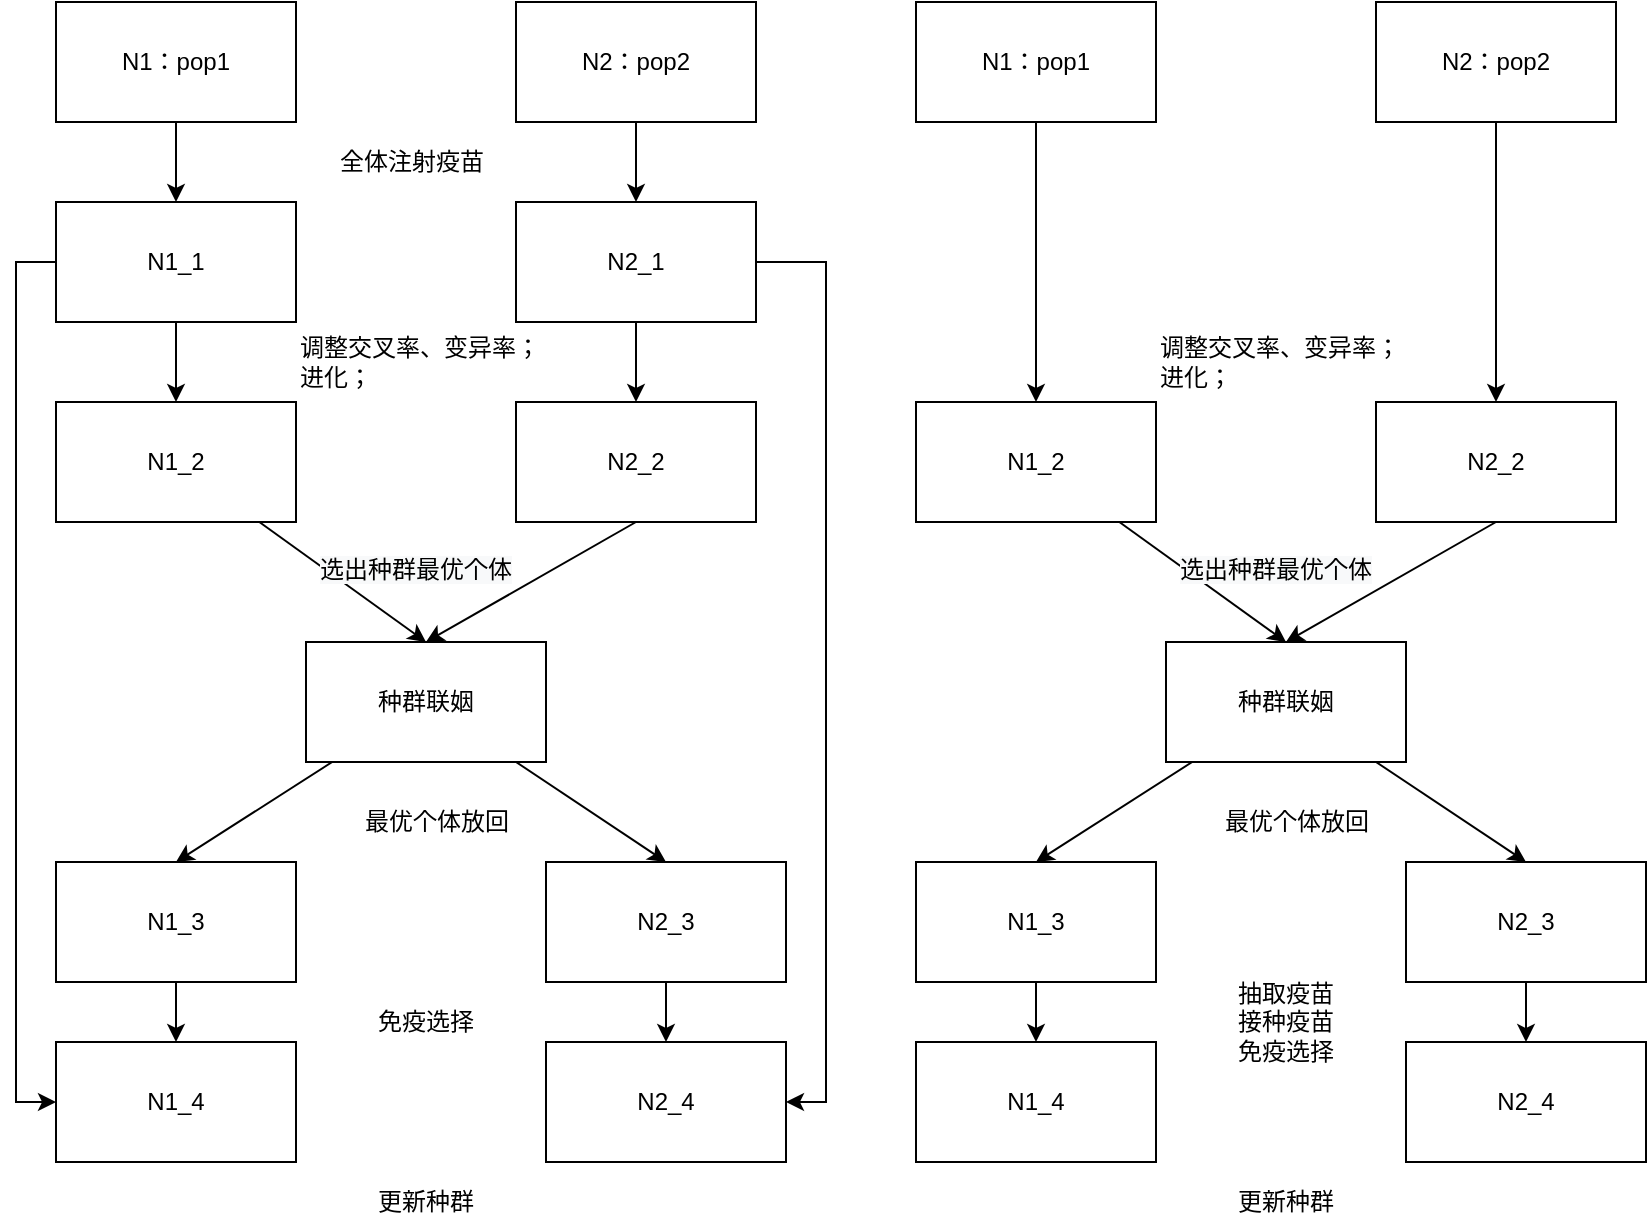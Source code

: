 <mxfile version="14.2.7" type="github">
  <diagram id="C5RBs43oDa-KdzZeNtuy" name="Page-1">
    <mxGraphModel dx="953" dy="487" grid="1" gridSize="10" guides="1" tooltips="1" connect="1" arrows="1" fold="1" page="1" pageScale="1" pageWidth="827" pageHeight="1169" math="0" shadow="0">
      <root>
        <mxCell id="WIyWlLk6GJQsqaUBKTNV-0" />
        <mxCell id="WIyWlLk6GJQsqaUBKTNV-1" parent="WIyWlLk6GJQsqaUBKTNV-0" />
        <mxCell id="tyynJ6ey_h4lhjKs1Hqb-4" value="" style="edgeStyle=orthogonalEdgeStyle;rounded=0;orthogonalLoop=1;jettySize=auto;html=1;" edge="1" parent="WIyWlLk6GJQsqaUBKTNV-1" source="tyynJ6ey_h4lhjKs1Hqb-0" target="tyynJ6ey_h4lhjKs1Hqb-2">
          <mxGeometry relative="1" as="geometry" />
        </mxCell>
        <mxCell id="tyynJ6ey_h4lhjKs1Hqb-0" value="N1：pop1" style="rounded=0;whiteSpace=wrap;html=1;" vertex="1" parent="WIyWlLk6GJQsqaUBKTNV-1">
          <mxGeometry x="60" y="120" width="120" height="60" as="geometry" />
        </mxCell>
        <mxCell id="tyynJ6ey_h4lhjKs1Hqb-5" value="" style="edgeStyle=orthogonalEdgeStyle;rounded=0;orthogonalLoop=1;jettySize=auto;html=1;" edge="1" parent="WIyWlLk6GJQsqaUBKTNV-1" source="tyynJ6ey_h4lhjKs1Hqb-1" target="tyynJ6ey_h4lhjKs1Hqb-3">
          <mxGeometry relative="1" as="geometry" />
        </mxCell>
        <mxCell id="tyynJ6ey_h4lhjKs1Hqb-1" value="N2：pop2" style="rounded=0;whiteSpace=wrap;html=1;" vertex="1" parent="WIyWlLk6GJQsqaUBKTNV-1">
          <mxGeometry x="290" y="120" width="120" height="60" as="geometry" />
        </mxCell>
        <mxCell id="tyynJ6ey_h4lhjKs1Hqb-10" value="" style="edgeStyle=orthogonalEdgeStyle;rounded=0;orthogonalLoop=1;jettySize=auto;html=1;" edge="1" parent="WIyWlLk6GJQsqaUBKTNV-1" source="tyynJ6ey_h4lhjKs1Hqb-2" target="tyynJ6ey_h4lhjKs1Hqb-8">
          <mxGeometry relative="1" as="geometry" />
        </mxCell>
        <mxCell id="tyynJ6ey_h4lhjKs1Hqb-26" style="edgeStyle=orthogonalEdgeStyle;rounded=0;orthogonalLoop=1;jettySize=auto;html=1;entryX=0;entryY=0.5;entryDx=0;entryDy=0;" edge="1" parent="WIyWlLk6GJQsqaUBKTNV-1" source="tyynJ6ey_h4lhjKs1Hqb-2" target="tyynJ6ey_h4lhjKs1Hqb-22">
          <mxGeometry relative="1" as="geometry">
            <Array as="points">
              <mxPoint x="40" y="250" />
              <mxPoint x="40" y="670" />
            </Array>
          </mxGeometry>
        </mxCell>
        <mxCell id="tyynJ6ey_h4lhjKs1Hqb-2" value="N1_1" style="rounded=0;whiteSpace=wrap;html=1;" vertex="1" parent="WIyWlLk6GJQsqaUBKTNV-1">
          <mxGeometry x="60" y="220" width="120" height="60" as="geometry" />
        </mxCell>
        <mxCell id="tyynJ6ey_h4lhjKs1Hqb-11" value="" style="edgeStyle=orthogonalEdgeStyle;rounded=0;orthogonalLoop=1;jettySize=auto;html=1;" edge="1" parent="WIyWlLk6GJQsqaUBKTNV-1" source="tyynJ6ey_h4lhjKs1Hqb-3" target="tyynJ6ey_h4lhjKs1Hqb-9">
          <mxGeometry relative="1" as="geometry" />
        </mxCell>
        <mxCell id="tyynJ6ey_h4lhjKs1Hqb-29" style="edgeStyle=orthogonalEdgeStyle;rounded=0;orthogonalLoop=1;jettySize=auto;html=1;entryX=1;entryY=0.5;entryDx=0;entryDy=0;" edge="1" parent="WIyWlLk6GJQsqaUBKTNV-1" source="tyynJ6ey_h4lhjKs1Hqb-3" target="tyynJ6ey_h4lhjKs1Hqb-23">
          <mxGeometry relative="1" as="geometry">
            <Array as="points">
              <mxPoint x="445" y="250" />
              <mxPoint x="445" y="670" />
            </Array>
          </mxGeometry>
        </mxCell>
        <mxCell id="tyynJ6ey_h4lhjKs1Hqb-3" value="N2_1" style="rounded=0;whiteSpace=wrap;html=1;" vertex="1" parent="WIyWlLk6GJQsqaUBKTNV-1">
          <mxGeometry x="290" y="220" width="120" height="60" as="geometry" />
        </mxCell>
        <mxCell id="tyynJ6ey_h4lhjKs1Hqb-6" value="全体注射疫苗" style="text;html=1;strokeColor=none;fillColor=none;align=left;verticalAlign=middle;whiteSpace=wrap;rounded=0;" vertex="1" parent="WIyWlLk6GJQsqaUBKTNV-1">
          <mxGeometry x="200" y="190" width="80" height="20" as="geometry" />
        </mxCell>
        <mxCell id="tyynJ6ey_h4lhjKs1Hqb-14" style="rounded=0;orthogonalLoop=1;jettySize=auto;html=1;entryX=0.5;entryY=0;entryDx=0;entryDy=0;" edge="1" parent="WIyWlLk6GJQsqaUBKTNV-1" source="tyynJ6ey_h4lhjKs1Hqb-8" target="tyynJ6ey_h4lhjKs1Hqb-13">
          <mxGeometry relative="1" as="geometry" />
        </mxCell>
        <mxCell id="tyynJ6ey_h4lhjKs1Hqb-8" value="N1_2" style="rounded=0;whiteSpace=wrap;html=1;align=center;" vertex="1" parent="WIyWlLk6GJQsqaUBKTNV-1">
          <mxGeometry x="60" y="320" width="120" height="60" as="geometry" />
        </mxCell>
        <mxCell id="tyynJ6ey_h4lhjKs1Hqb-15" style="edgeStyle=none;rounded=0;orthogonalLoop=1;jettySize=auto;html=1;exitX=0.5;exitY=1;exitDx=0;exitDy=0;entryX=0.5;entryY=0;entryDx=0;entryDy=0;" edge="1" parent="WIyWlLk6GJQsqaUBKTNV-1" source="tyynJ6ey_h4lhjKs1Hqb-9" target="tyynJ6ey_h4lhjKs1Hqb-13">
          <mxGeometry relative="1" as="geometry" />
        </mxCell>
        <mxCell id="tyynJ6ey_h4lhjKs1Hqb-9" value="N2_2" style="rounded=0;whiteSpace=wrap;html=1;align=center;" vertex="1" parent="WIyWlLk6GJQsqaUBKTNV-1">
          <mxGeometry x="290" y="320" width="120" height="60" as="geometry" />
        </mxCell>
        <mxCell id="tyynJ6ey_h4lhjKs1Hqb-12" value="调整交叉率、变异率；&lt;br&gt;进化；" style="text;html=1;strokeColor=none;fillColor=none;align=left;verticalAlign=middle;whiteSpace=wrap;rounded=0;" vertex="1" parent="WIyWlLk6GJQsqaUBKTNV-1">
          <mxGeometry x="180" y="290" width="130" height="20" as="geometry" />
        </mxCell>
        <mxCell id="tyynJ6ey_h4lhjKs1Hqb-19" style="edgeStyle=none;rounded=0;orthogonalLoop=1;jettySize=auto;html=1;entryX=0.5;entryY=0;entryDx=0;entryDy=0;" edge="1" parent="WIyWlLk6GJQsqaUBKTNV-1" source="tyynJ6ey_h4lhjKs1Hqb-13" target="tyynJ6ey_h4lhjKs1Hqb-17">
          <mxGeometry relative="1" as="geometry" />
        </mxCell>
        <mxCell id="tyynJ6ey_h4lhjKs1Hqb-20" style="edgeStyle=none;rounded=0;orthogonalLoop=1;jettySize=auto;html=1;entryX=0.5;entryY=0;entryDx=0;entryDy=0;" edge="1" parent="WIyWlLk6GJQsqaUBKTNV-1" source="tyynJ6ey_h4lhjKs1Hqb-13" target="tyynJ6ey_h4lhjKs1Hqb-18">
          <mxGeometry relative="1" as="geometry" />
        </mxCell>
        <mxCell id="tyynJ6ey_h4lhjKs1Hqb-13" value="种群联姻" style="rounded=0;whiteSpace=wrap;html=1;align=center;" vertex="1" parent="WIyWlLk6GJQsqaUBKTNV-1">
          <mxGeometry x="185" y="440" width="120" height="60" as="geometry" />
        </mxCell>
        <mxCell id="tyynJ6ey_h4lhjKs1Hqb-16" value="&lt;span style=&quot;color: rgb(0, 0, 0); font-family: helvetica; font-size: 12px; font-style: normal; font-weight: 400; letter-spacing: normal; text-align: center; text-indent: 0px; text-transform: none; word-spacing: 0px; background-color: rgb(248, 249, 250); display: inline; float: none;&quot;&gt;选出种群最优个体&lt;/span&gt;" style="text;whiteSpace=wrap;html=1;" vertex="1" parent="WIyWlLk6GJQsqaUBKTNV-1">
          <mxGeometry x="190" y="390" width="120" height="30" as="geometry" />
        </mxCell>
        <mxCell id="tyynJ6ey_h4lhjKs1Hqb-24" value="" style="edgeStyle=none;rounded=0;orthogonalLoop=1;jettySize=auto;html=1;" edge="1" parent="WIyWlLk6GJQsqaUBKTNV-1" source="tyynJ6ey_h4lhjKs1Hqb-17" target="tyynJ6ey_h4lhjKs1Hqb-22">
          <mxGeometry relative="1" as="geometry" />
        </mxCell>
        <mxCell id="tyynJ6ey_h4lhjKs1Hqb-17" value="N1_3" style="rounded=0;whiteSpace=wrap;html=1;align=center;" vertex="1" parent="WIyWlLk6GJQsqaUBKTNV-1">
          <mxGeometry x="60" y="550" width="120" height="60" as="geometry" />
        </mxCell>
        <mxCell id="tyynJ6ey_h4lhjKs1Hqb-25" value="" style="edgeStyle=orthogonalEdgeStyle;rounded=0;orthogonalLoop=1;jettySize=auto;html=1;" edge="1" parent="WIyWlLk6GJQsqaUBKTNV-1" source="tyynJ6ey_h4lhjKs1Hqb-18" target="tyynJ6ey_h4lhjKs1Hqb-23">
          <mxGeometry relative="1" as="geometry" />
        </mxCell>
        <mxCell id="tyynJ6ey_h4lhjKs1Hqb-18" value="N2_3" style="rounded=0;whiteSpace=wrap;html=1;align=center;" vertex="1" parent="WIyWlLk6GJQsqaUBKTNV-1">
          <mxGeometry x="305" y="550" width="120" height="60" as="geometry" />
        </mxCell>
        <mxCell id="tyynJ6ey_h4lhjKs1Hqb-21" value="最优个体放回" style="text;html=1;strokeColor=none;fillColor=none;align=center;verticalAlign=middle;whiteSpace=wrap;rounded=0;" vertex="1" parent="WIyWlLk6GJQsqaUBKTNV-1">
          <mxGeometry x="172.5" y="520" width="155" height="20" as="geometry" />
        </mxCell>
        <mxCell id="tyynJ6ey_h4lhjKs1Hqb-22" value="N1_4" style="rounded=0;whiteSpace=wrap;html=1;align=center;" vertex="1" parent="WIyWlLk6GJQsqaUBKTNV-1">
          <mxGeometry x="60" y="640" width="120" height="60" as="geometry" />
        </mxCell>
        <mxCell id="tyynJ6ey_h4lhjKs1Hqb-23" value="N2_4" style="rounded=0;whiteSpace=wrap;html=1;align=center;" vertex="1" parent="WIyWlLk6GJQsqaUBKTNV-1">
          <mxGeometry x="305" y="640" width="120" height="60" as="geometry" />
        </mxCell>
        <mxCell id="tyynJ6ey_h4lhjKs1Hqb-30" value="免疫选择" style="text;html=1;strokeColor=none;fillColor=none;align=center;verticalAlign=middle;whiteSpace=wrap;rounded=0;" vertex="1" parent="WIyWlLk6GJQsqaUBKTNV-1">
          <mxGeometry x="210" y="620" width="70" height="20" as="geometry" />
        </mxCell>
        <mxCell id="tyynJ6ey_h4lhjKs1Hqb-31" value="更新种群" style="text;html=1;strokeColor=none;fillColor=none;align=center;verticalAlign=middle;whiteSpace=wrap;rounded=0;" vertex="1" parent="WIyWlLk6GJQsqaUBKTNV-1">
          <mxGeometry x="215" y="710" width="60" height="20" as="geometry" />
        </mxCell>
        <mxCell id="tyynJ6ey_h4lhjKs1Hqb-33" value="" style="edgeStyle=orthogonalEdgeStyle;rounded=0;orthogonalLoop=1;jettySize=auto;html=1;" edge="1" parent="WIyWlLk6GJQsqaUBKTNV-1" source="tyynJ6ey_h4lhjKs1Hqb-34" target="tyynJ6ey_h4lhjKs1Hqb-45">
          <mxGeometry relative="1" as="geometry">
            <mxPoint x="550" y="220" as="targetPoint" />
          </mxGeometry>
        </mxCell>
        <mxCell id="tyynJ6ey_h4lhjKs1Hqb-34" value="N1：pop1" style="rounded=0;whiteSpace=wrap;html=1;" vertex="1" parent="WIyWlLk6GJQsqaUBKTNV-1">
          <mxGeometry x="490" y="120" width="120" height="60" as="geometry" />
        </mxCell>
        <mxCell id="tyynJ6ey_h4lhjKs1Hqb-35" value="" style="edgeStyle=orthogonalEdgeStyle;rounded=0;orthogonalLoop=1;jettySize=auto;html=1;entryX=0.5;entryY=0;entryDx=0;entryDy=0;" edge="1" parent="WIyWlLk6GJQsqaUBKTNV-1" source="tyynJ6ey_h4lhjKs1Hqb-36" target="tyynJ6ey_h4lhjKs1Hqb-47">
          <mxGeometry relative="1" as="geometry">
            <mxPoint x="780" y="220" as="targetPoint" />
          </mxGeometry>
        </mxCell>
        <mxCell id="tyynJ6ey_h4lhjKs1Hqb-36" value="N2：pop2" style="rounded=0;whiteSpace=wrap;html=1;" vertex="1" parent="WIyWlLk6GJQsqaUBKTNV-1">
          <mxGeometry x="720" y="120" width="120" height="60" as="geometry" />
        </mxCell>
        <mxCell id="tyynJ6ey_h4lhjKs1Hqb-44" style="rounded=0;orthogonalLoop=1;jettySize=auto;html=1;entryX=0.5;entryY=0;entryDx=0;entryDy=0;" edge="1" parent="WIyWlLk6GJQsqaUBKTNV-1" source="tyynJ6ey_h4lhjKs1Hqb-45" target="tyynJ6ey_h4lhjKs1Hqb-51">
          <mxGeometry relative="1" as="geometry" />
        </mxCell>
        <mxCell id="tyynJ6ey_h4lhjKs1Hqb-45" value="N1_2" style="rounded=0;whiteSpace=wrap;html=1;align=center;" vertex="1" parent="WIyWlLk6GJQsqaUBKTNV-1">
          <mxGeometry x="490" y="320" width="120" height="60" as="geometry" />
        </mxCell>
        <mxCell id="tyynJ6ey_h4lhjKs1Hqb-46" style="edgeStyle=none;rounded=0;orthogonalLoop=1;jettySize=auto;html=1;exitX=0.5;exitY=1;exitDx=0;exitDy=0;entryX=0.5;entryY=0;entryDx=0;entryDy=0;" edge="1" parent="WIyWlLk6GJQsqaUBKTNV-1" source="tyynJ6ey_h4lhjKs1Hqb-47" target="tyynJ6ey_h4lhjKs1Hqb-51">
          <mxGeometry relative="1" as="geometry" />
        </mxCell>
        <mxCell id="tyynJ6ey_h4lhjKs1Hqb-47" value="N2_2" style="rounded=0;whiteSpace=wrap;html=1;align=center;" vertex="1" parent="WIyWlLk6GJQsqaUBKTNV-1">
          <mxGeometry x="720" y="320" width="120" height="60" as="geometry" />
        </mxCell>
        <mxCell id="tyynJ6ey_h4lhjKs1Hqb-48" value="调整交叉率、变异率；&lt;br&gt;进化；" style="text;html=1;strokeColor=none;fillColor=none;align=left;verticalAlign=middle;whiteSpace=wrap;rounded=0;" vertex="1" parent="WIyWlLk6GJQsqaUBKTNV-1">
          <mxGeometry x="610" y="290" width="130" height="20" as="geometry" />
        </mxCell>
        <mxCell id="tyynJ6ey_h4lhjKs1Hqb-49" style="edgeStyle=none;rounded=0;orthogonalLoop=1;jettySize=auto;html=1;entryX=0.5;entryY=0;entryDx=0;entryDy=0;" edge="1" parent="WIyWlLk6GJQsqaUBKTNV-1" source="tyynJ6ey_h4lhjKs1Hqb-51" target="tyynJ6ey_h4lhjKs1Hqb-54">
          <mxGeometry relative="1" as="geometry" />
        </mxCell>
        <mxCell id="tyynJ6ey_h4lhjKs1Hqb-50" style="edgeStyle=none;rounded=0;orthogonalLoop=1;jettySize=auto;html=1;entryX=0.5;entryY=0;entryDx=0;entryDy=0;" edge="1" parent="WIyWlLk6GJQsqaUBKTNV-1" source="tyynJ6ey_h4lhjKs1Hqb-51" target="tyynJ6ey_h4lhjKs1Hqb-56">
          <mxGeometry relative="1" as="geometry" />
        </mxCell>
        <mxCell id="tyynJ6ey_h4lhjKs1Hqb-51" value="种群联姻" style="rounded=0;whiteSpace=wrap;html=1;align=center;" vertex="1" parent="WIyWlLk6GJQsqaUBKTNV-1">
          <mxGeometry x="615" y="440" width="120" height="60" as="geometry" />
        </mxCell>
        <mxCell id="tyynJ6ey_h4lhjKs1Hqb-52" value="&lt;span style=&quot;color: rgb(0, 0, 0); font-family: helvetica; font-size: 12px; font-style: normal; font-weight: 400; letter-spacing: normal; text-align: center; text-indent: 0px; text-transform: none; word-spacing: 0px; background-color: rgb(248, 249, 250); display: inline; float: none;&quot;&gt;选出种群最优个体&lt;/span&gt;" style="text;whiteSpace=wrap;html=1;" vertex="1" parent="WIyWlLk6GJQsqaUBKTNV-1">
          <mxGeometry x="620" y="390" width="120" height="30" as="geometry" />
        </mxCell>
        <mxCell id="tyynJ6ey_h4lhjKs1Hqb-53" value="" style="edgeStyle=none;rounded=0;orthogonalLoop=1;jettySize=auto;html=1;" edge="1" parent="WIyWlLk6GJQsqaUBKTNV-1" source="tyynJ6ey_h4lhjKs1Hqb-54" target="tyynJ6ey_h4lhjKs1Hqb-58">
          <mxGeometry relative="1" as="geometry" />
        </mxCell>
        <mxCell id="tyynJ6ey_h4lhjKs1Hqb-54" value="N1_3" style="rounded=0;whiteSpace=wrap;html=1;align=center;" vertex="1" parent="WIyWlLk6GJQsqaUBKTNV-1">
          <mxGeometry x="490" y="550" width="120" height="60" as="geometry" />
        </mxCell>
        <mxCell id="tyynJ6ey_h4lhjKs1Hqb-55" value="" style="edgeStyle=orthogonalEdgeStyle;rounded=0;orthogonalLoop=1;jettySize=auto;html=1;" edge="1" parent="WIyWlLk6GJQsqaUBKTNV-1" source="tyynJ6ey_h4lhjKs1Hqb-56" target="tyynJ6ey_h4lhjKs1Hqb-59">
          <mxGeometry relative="1" as="geometry" />
        </mxCell>
        <mxCell id="tyynJ6ey_h4lhjKs1Hqb-56" value="N2_3" style="rounded=0;whiteSpace=wrap;html=1;align=center;" vertex="1" parent="WIyWlLk6GJQsqaUBKTNV-1">
          <mxGeometry x="735" y="550" width="120" height="60" as="geometry" />
        </mxCell>
        <mxCell id="tyynJ6ey_h4lhjKs1Hqb-57" value="最优个体放回" style="text;html=1;strokeColor=none;fillColor=none;align=center;verticalAlign=middle;whiteSpace=wrap;rounded=0;" vertex="1" parent="WIyWlLk6GJQsqaUBKTNV-1">
          <mxGeometry x="602.5" y="520" width="155" height="20" as="geometry" />
        </mxCell>
        <mxCell id="tyynJ6ey_h4lhjKs1Hqb-58" value="N1_4" style="rounded=0;whiteSpace=wrap;html=1;align=center;" vertex="1" parent="WIyWlLk6GJQsqaUBKTNV-1">
          <mxGeometry x="490" y="640" width="120" height="60" as="geometry" />
        </mxCell>
        <mxCell id="tyynJ6ey_h4lhjKs1Hqb-59" value="N2_4" style="rounded=0;whiteSpace=wrap;html=1;align=center;" vertex="1" parent="WIyWlLk6GJQsqaUBKTNV-1">
          <mxGeometry x="735" y="640" width="120" height="60" as="geometry" />
        </mxCell>
        <mxCell id="tyynJ6ey_h4lhjKs1Hqb-60" value="抽取疫苗&lt;br&gt;接种疫苗&lt;br&gt;免疫选择" style="text;html=1;strokeColor=none;fillColor=none;align=center;verticalAlign=middle;whiteSpace=wrap;rounded=0;" vertex="1" parent="WIyWlLk6GJQsqaUBKTNV-1">
          <mxGeometry x="640" y="620" width="70" height="20" as="geometry" />
        </mxCell>
        <mxCell id="tyynJ6ey_h4lhjKs1Hqb-61" value="更新种群" style="text;html=1;strokeColor=none;fillColor=none;align=center;verticalAlign=middle;whiteSpace=wrap;rounded=0;" vertex="1" parent="WIyWlLk6GJQsqaUBKTNV-1">
          <mxGeometry x="645" y="710" width="60" height="20" as="geometry" />
        </mxCell>
      </root>
    </mxGraphModel>
  </diagram>
</mxfile>
